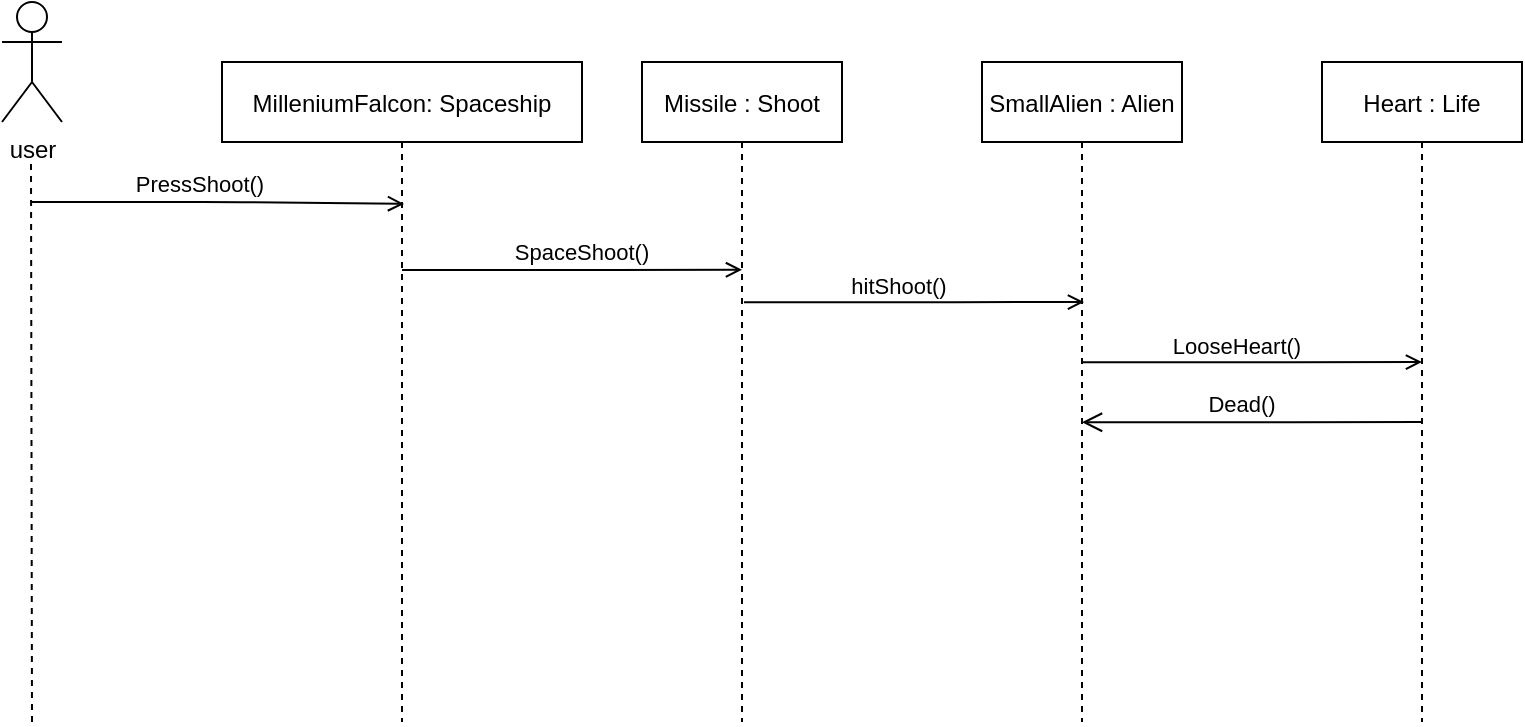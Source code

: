 <mxfile version="20.3.6" type="device"><diagram id="kgpKYQtTHZ0yAKxKKP6v" name="Page-1"><mxGraphModel dx="492" dy="784" grid="1" gridSize="10" guides="1" tooltips="1" connect="1" arrows="1" fold="1" page="1" pageScale="1" pageWidth="1654" pageHeight="2336" math="0" shadow="0"><root><mxCell id="0"/><mxCell id="1" parent="0"/><mxCell id="3nuBFxr9cyL0pnOWT2aG-1" value="MilleniumFalcon: Spaceship" style="shape=umlLifeline;perimeter=lifelinePerimeter;container=1;collapsible=0;recursiveResize=0;rounded=0;shadow=0;strokeWidth=1;" parent="1" vertex="1"><mxGeometry x="260" y="130" width="180" height="330" as="geometry"/></mxCell><mxCell id="bPmJ3BBCxcdFIfborjGw-14" value="SpaceShoot()" style="verticalAlign=bottom;startArrow=none;endArrow=open;startSize=8;shadow=0;strokeWidth=1;startFill=0;endFill=0;entryX=0.5;entryY=0.639;entryDx=0;entryDy=0;entryPerimeter=0;" parent="3nuBFxr9cyL0pnOWT2aG-1" edge="1"><mxGeometry x="0.059" relative="1" as="geometry"><mxPoint x="90" y="104" as="sourcePoint"/><mxPoint x="260" y="103.87" as="targetPoint"/><Array as="points"><mxPoint x="185" y="104"/></Array><mxPoint as="offset"/></mxGeometry></mxCell><mxCell id="bPmJ3BBCxcdFIfborjGw-13" value="PressShoot()" style="verticalAlign=bottom;startArrow=none;endArrow=open;startSize=8;shadow=0;strokeWidth=1;startFill=0;endFill=0;entryX=0.5;entryY=0.215;entryDx=0;entryDy=0;entryPerimeter=0;" parent="3nuBFxr9cyL0pnOWT2aG-1" edge="1"><mxGeometry x="-0.096" relative="1" as="geometry"><mxPoint x="-95" y="70" as="sourcePoint"/><mxPoint x="91" y="70.95" as="targetPoint"/><Array as="points"><mxPoint y="70"/></Array><mxPoint as="offset"/></mxGeometry></mxCell><mxCell id="3nuBFxr9cyL0pnOWT2aG-5" value="SmallAlien : Alien" style="shape=umlLifeline;perimeter=lifelinePerimeter;container=1;collapsible=0;recursiveResize=0;rounded=0;shadow=0;strokeWidth=1;" parent="1" vertex="1"><mxGeometry x="640" y="130" width="100" height="330" as="geometry"/></mxCell><mxCell id="bPmJ3BBCxcdFIfborjGw-18" value="LooseHeart()" style="verticalAlign=bottom;startArrow=none;endArrow=open;startSize=8;shadow=0;strokeWidth=1;startFill=0;endFill=0;entryX=0.5;entryY=0.639;entryDx=0;entryDy=0;entryPerimeter=0;" parent="3nuBFxr9cyL0pnOWT2aG-5" edge="1"><mxGeometry x="-0.086" y="-1" relative="1" as="geometry"><mxPoint x="50" y="150.13" as="sourcePoint"/><mxPoint x="220" y="150.0" as="targetPoint"/><Array as="points"><mxPoint x="145" y="150.13"/></Array><mxPoint as="offset"/></mxGeometry></mxCell><mxCell id="bPmJ3BBCxcdFIfborjGw-19" value="Dead()" style="verticalAlign=bottom;startArrow=open;endArrow=none;startSize=8;shadow=0;strokeWidth=1;startFill=0;endFill=0;entryX=0.5;entryY=0.639;entryDx=0;entryDy=0;entryPerimeter=0;" parent="3nuBFxr9cyL0pnOWT2aG-5" edge="1"><mxGeometry x="-0.059" relative="1" as="geometry"><mxPoint x="50" y="180.13" as="sourcePoint"/><mxPoint x="220" y="180" as="targetPoint"/><Array as="points"><mxPoint x="145" y="180.13"/></Array><mxPoint as="offset"/></mxGeometry></mxCell><mxCell id="bPmJ3BBCxcdFIfborjGw-1" value="user&lt;br&gt;" style="shape=umlActor;verticalLabelPosition=bottom;verticalAlign=top;html=1;outlineConnect=0;" parent="1" vertex="1"><mxGeometry x="150" y="100" width="30" height="60" as="geometry"/></mxCell><mxCell id="bPmJ3BBCxcdFIfborjGw-5" value="" style="endArrow=none;dashed=1;html=1;rounded=0;" parent="1" edge="1"><mxGeometry width="50" height="50" relative="1" as="geometry"><mxPoint x="165" y="460" as="sourcePoint"/><mxPoint x="164.5" y="180" as="targetPoint"/></mxGeometry></mxCell><mxCell id="bPmJ3BBCxcdFIfborjGw-15" value="Missile : Shoot" style="shape=umlLifeline;perimeter=lifelinePerimeter;container=1;collapsible=0;recursiveResize=0;rounded=0;shadow=0;strokeWidth=1;" parent="1" vertex="1"><mxGeometry x="470" y="130" width="100" height="330" as="geometry"/></mxCell><mxCell id="bPmJ3BBCxcdFIfborjGw-16" value="hitShoot()" style="verticalAlign=bottom;startArrow=none;endArrow=open;startSize=8;shadow=0;strokeWidth=1;startFill=0;endFill=0;entryX=0.5;entryY=0.639;entryDx=0;entryDy=0;entryPerimeter=0;" parent="bPmJ3BBCxcdFIfborjGw-15" edge="1"><mxGeometry x="-0.086" y="-1" relative="1" as="geometry"><mxPoint x="51" y="120.13" as="sourcePoint"/><mxPoint x="221" y="120.0" as="targetPoint"/><Array as="points"><mxPoint x="146" y="120.13"/></Array><mxPoint as="offset"/></mxGeometry></mxCell><mxCell id="bPmJ3BBCxcdFIfborjGw-17" value="Heart : Life" style="shape=umlLifeline;perimeter=lifelinePerimeter;container=1;collapsible=0;recursiveResize=0;rounded=0;shadow=0;strokeWidth=1;" parent="1" vertex="1"><mxGeometry x="810" y="130" width="100" height="330" as="geometry"/></mxCell></root></mxGraphModel></diagram></mxfile>
